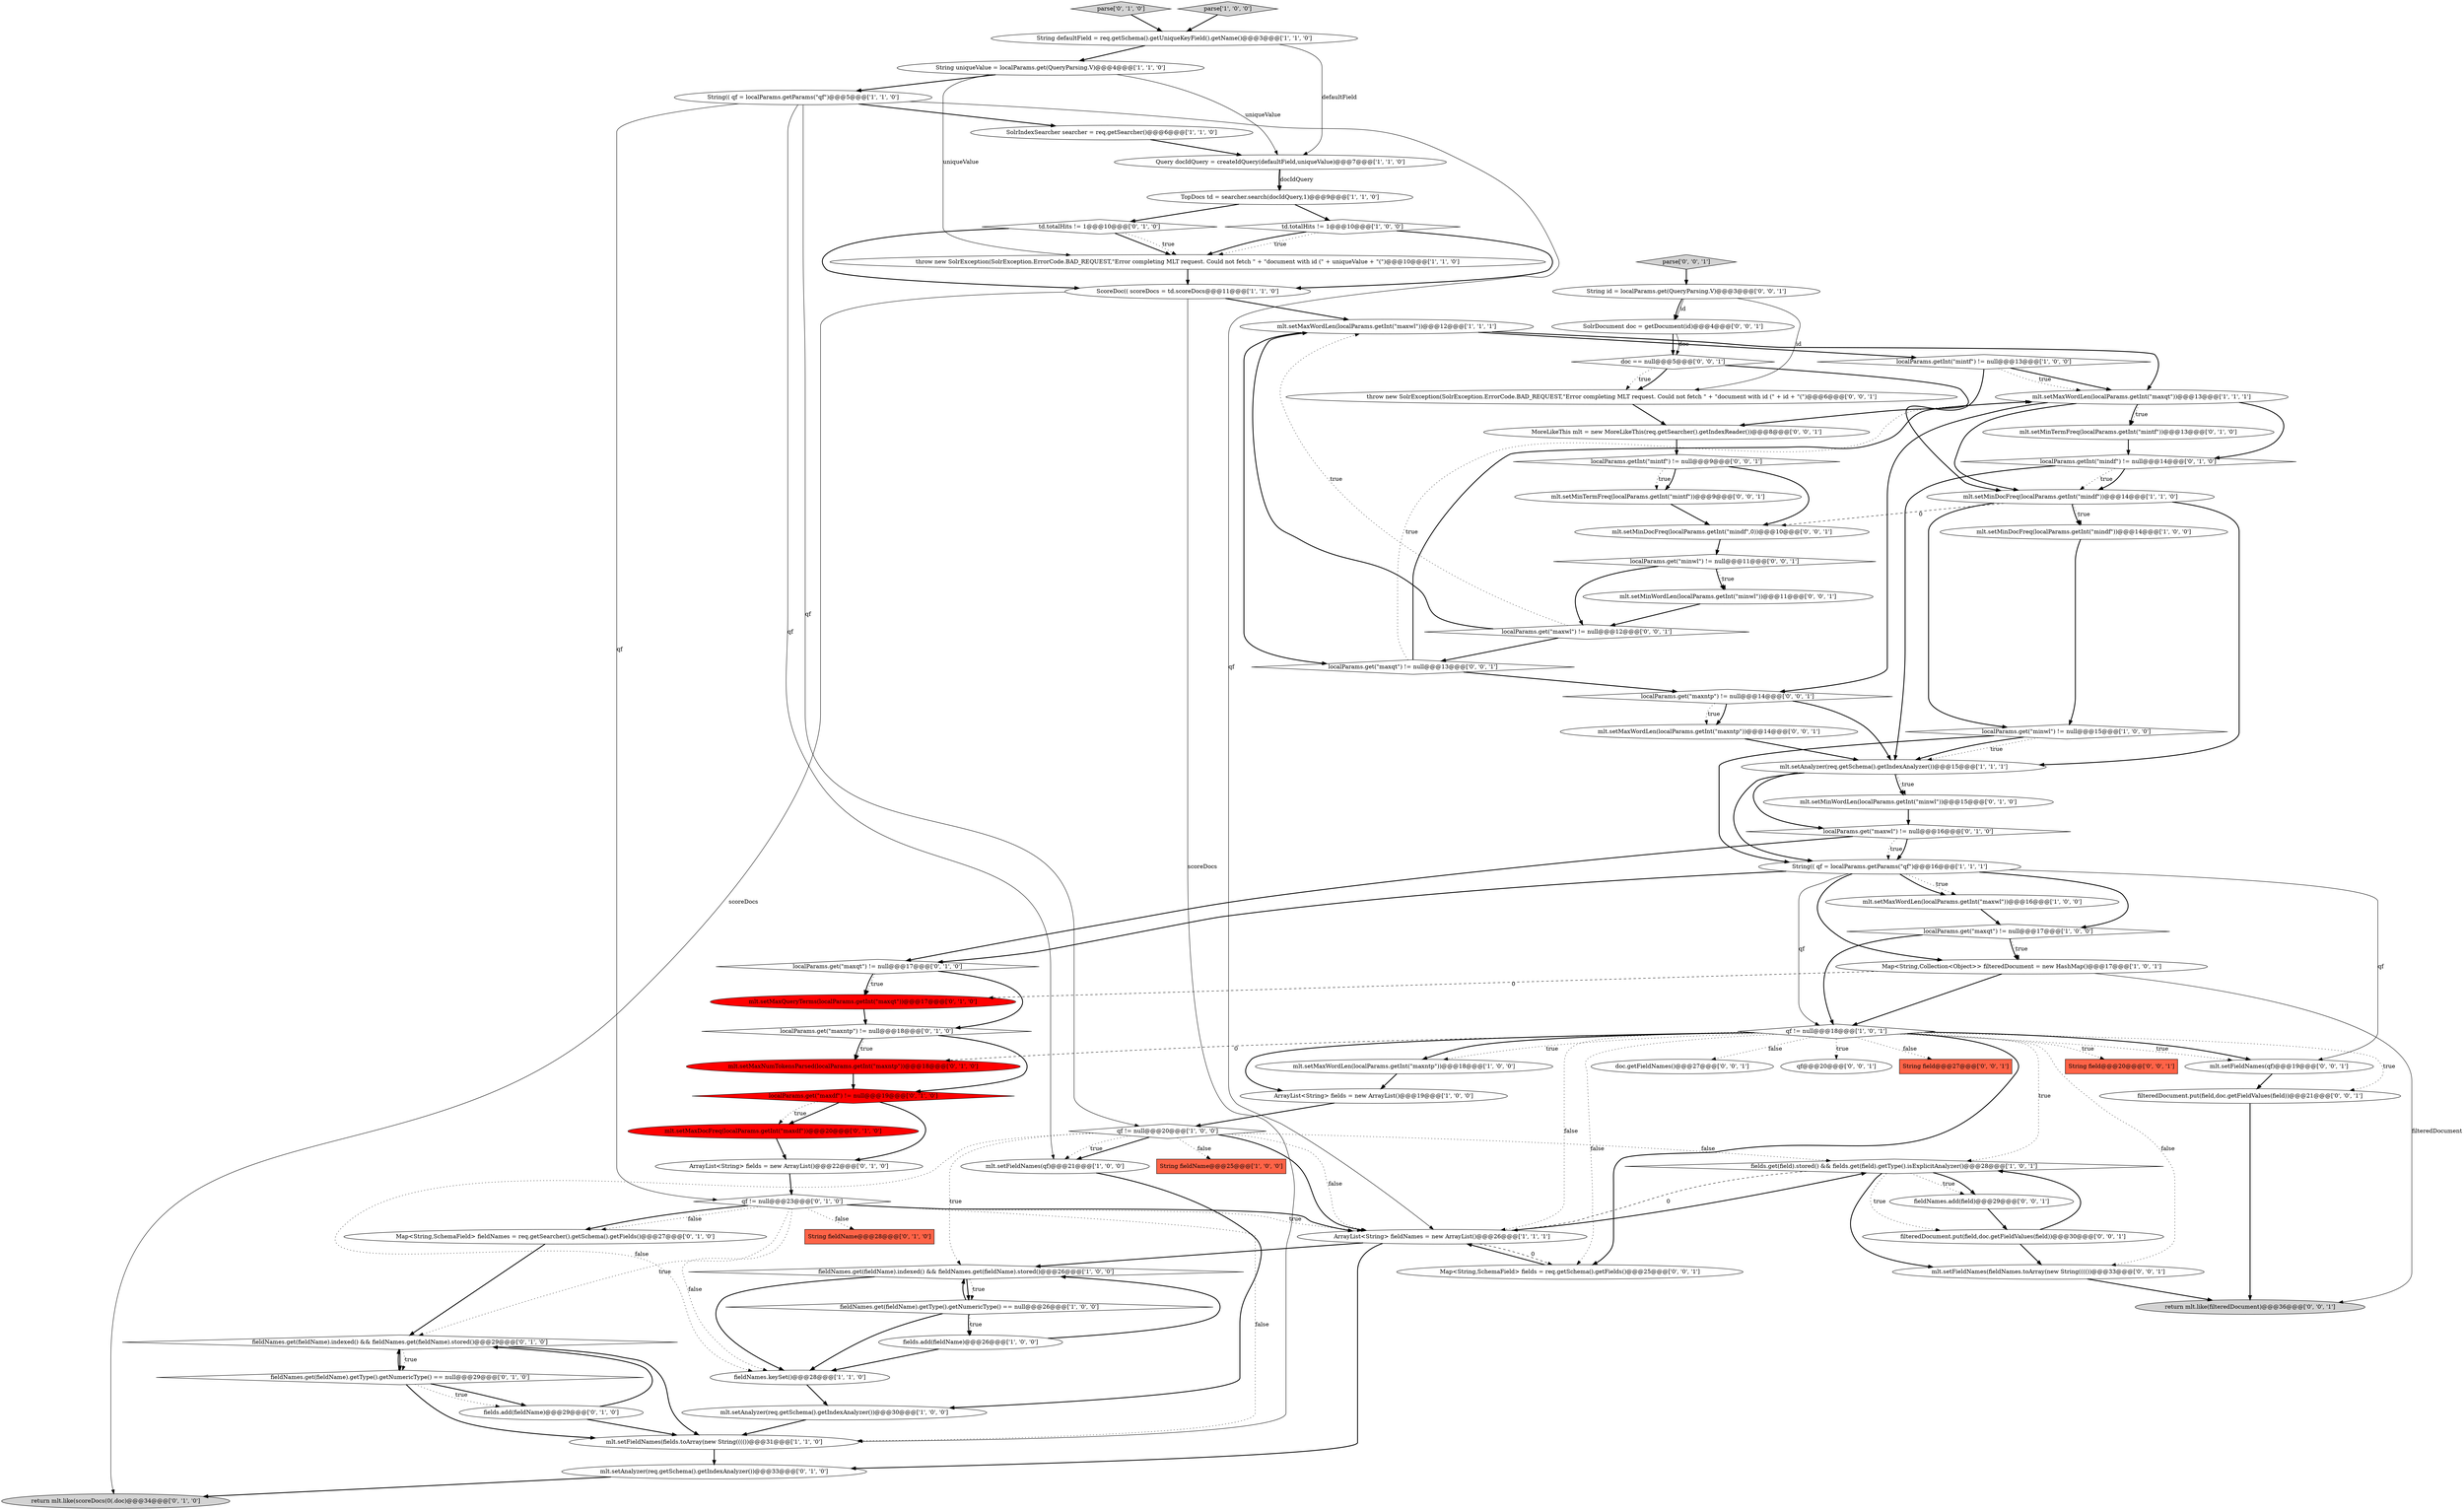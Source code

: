 digraph {
40 [style = filled, label = "Map<String,SchemaField> fieldNames = req.getSearcher().getSchema().getFields()@@@27@@@['0', '1', '0']", fillcolor = white, shape = ellipse image = "AAA0AAABBB2BBB"];
35 [style = filled, label = "localParams.get(\"maxwl\") != null@@@16@@@['0', '1', '0']", fillcolor = white, shape = diamond image = "AAA0AAABBB2BBB"];
6 [style = filled, label = "mlt.setFieldNames(qf)@@@21@@@['1', '0', '0']", fillcolor = white, shape = ellipse image = "AAA0AAABBB1BBB"];
33 [style = filled, label = "String uniqueValue = localParams.get(QueryParsing.V)@@@4@@@['1', '1', '0']", fillcolor = white, shape = ellipse image = "AAA0AAABBB1BBB"];
71 [style = filled, label = "String field@@@20@@@['0', '0', '1']", fillcolor = tomato, shape = box image = "AAA0AAABBB3BBB"];
47 [style = filled, label = "return mlt.like(scoreDocs(0(.doc)@@@34@@@['0', '1', '0']", fillcolor = lightgray, shape = ellipse image = "AAA0AAABBB2BBB"];
20 [style = filled, label = "mlt.setAnalyzer(req.getSchema().getIndexAnalyzer())@@@30@@@['1', '0', '0']", fillcolor = white, shape = ellipse image = "AAA0AAABBB1BBB"];
2 [style = filled, label = "String fieldName@@@25@@@['1', '0', '0']", fillcolor = tomato, shape = box image = "AAA0AAABBB1BBB"];
27 [style = filled, label = "fields.get(field).stored() && fields.get(field).getType().isExplicitAnalyzer()@@@28@@@['1', '0', '1']", fillcolor = white, shape = diamond image = "AAA0AAABBB1BBB"];
11 [style = filled, label = "String(( qf = localParams.getParams(\"qf\")@@@16@@@['1', '1', '1']", fillcolor = white, shape = ellipse image = "AAA0AAABBB1BBB"];
48 [style = filled, label = "mlt.setMinTermFreq(localParams.getInt(\"mintf\"))@@@13@@@['0', '1', '0']", fillcolor = white, shape = ellipse image = "AAA0AAABBB2BBB"];
28 [style = filled, label = "TopDocs td = searcher.search(docIdQuery,1)@@@9@@@['1', '1', '0']", fillcolor = white, shape = ellipse image = "AAA0AAABBB1BBB"];
30 [style = filled, label = "qf != null@@@20@@@['1', '0', '0']", fillcolor = white, shape = diamond image = "AAA0AAABBB1BBB"];
60 [style = filled, label = "fieldNames.add(field)@@@29@@@['0', '0', '1']", fillcolor = white, shape = ellipse image = "AAA0AAABBB3BBB"];
43 [style = filled, label = "mlt.setMaxNumTokensParsed(localParams.getInt(\"maxntp\"))@@@18@@@['0', '1', '0']", fillcolor = red, shape = ellipse image = "AAA1AAABBB2BBB"];
65 [style = filled, label = "String id = localParams.get(QueryParsing.V)@@@3@@@['0', '0', '1']", fillcolor = white, shape = ellipse image = "AAA0AAABBB3BBB"];
5 [style = filled, label = "mlt.setMaxWordLen(localParams.getInt(\"maxwl\"))@@@16@@@['1', '0', '0']", fillcolor = white, shape = ellipse image = "AAA0AAABBB1BBB"];
75 [style = filled, label = "mlt.setMinWordLen(localParams.getInt(\"minwl\"))@@@11@@@['0', '0', '1']", fillcolor = white, shape = ellipse image = "AAA0AAABBB3BBB"];
68 [style = filled, label = "mlt.setFieldNames(fieldNames.toArray(new String(((())@@@33@@@['0', '0', '1']", fillcolor = white, shape = ellipse image = "AAA0AAABBB3BBB"];
53 [style = filled, label = "localParams.get(\"maxdf\") != null@@@19@@@['0', '1', '0']", fillcolor = red, shape = diamond image = "AAA1AAABBB2BBB"];
46 [style = filled, label = "fields.add(fieldName)@@@29@@@['0', '1', '0']", fillcolor = white, shape = ellipse image = "AAA0AAABBB2BBB"];
3 [style = filled, label = "String(( qf = localParams.getParams(\"qf\")@@@5@@@['1', '1', '0']", fillcolor = white, shape = ellipse image = "AAA0AAABBB1BBB"];
32 [style = filled, label = "mlt.setMaxWordLen(localParams.getInt(\"maxqt\"))@@@13@@@['1', '1', '1']", fillcolor = white, shape = ellipse image = "AAA0AAABBB1BBB"];
61 [style = filled, label = "doc.getFieldNames()@@@27@@@['0', '0', '1']", fillcolor = white, shape = ellipse image = "AAA0AAABBB3BBB"];
4 [style = filled, label = "mlt.setMaxWordLen(localParams.getInt(\"maxwl\"))@@@12@@@['1', '1', '1']", fillcolor = white, shape = ellipse image = "AAA0AAABBB1BBB"];
62 [style = filled, label = "MoreLikeThis mlt = new MoreLikeThis(req.getSearcher().getIndexReader())@@@8@@@['0', '0', '1']", fillcolor = white, shape = ellipse image = "AAA0AAABBB3BBB"];
81 [style = filled, label = "Map<String,SchemaField> fields = req.getSchema().getFields()@@@25@@@['0', '0', '1']", fillcolor = white, shape = ellipse image = "AAA0AAABBB3BBB"];
24 [style = filled, label = "fieldNames.keySet()@@@28@@@['1', '1', '0']", fillcolor = white, shape = ellipse image = "AAA0AAABBB1BBB"];
9 [style = filled, label = "mlt.setFieldNames(fields.toArray(new String(((())@@@31@@@['1', '1', '0']", fillcolor = white, shape = ellipse image = "AAA0AAABBB1BBB"];
16 [style = filled, label = "localParams.get(\"minwl\") != null@@@15@@@['1', '0', '0']", fillcolor = white, shape = diamond image = "AAA0AAABBB1BBB"];
37 [style = filled, label = "mlt.setMinWordLen(localParams.getInt(\"minwl\"))@@@15@@@['0', '1', '0']", fillcolor = white, shape = ellipse image = "AAA0AAABBB2BBB"];
73 [style = filled, label = "parse['0', '0', '1']", fillcolor = lightgray, shape = diamond image = "AAA0AAABBB3BBB"];
51 [style = filled, label = "qf != null@@@23@@@['0', '1', '0']", fillcolor = white, shape = diamond image = "AAA0AAABBB2BBB"];
50 [style = filled, label = "fieldNames.get(fieldName).indexed() && fieldNames.get(fieldName).stored()@@@29@@@['0', '1', '0']", fillcolor = white, shape = diamond image = "AAA0AAABBB2BBB"];
63 [style = filled, label = "localParams.getInt(\"mintf\") != null@@@9@@@['0', '0', '1']", fillcolor = white, shape = diamond image = "AAA0AAABBB3BBB"];
45 [style = filled, label = "td.totalHits != 1@@@10@@@['0', '1', '0']", fillcolor = white, shape = diamond image = "AAA0AAABBB2BBB"];
19 [style = filled, label = "qf != null@@@18@@@['1', '0', '1']", fillcolor = white, shape = diamond image = "AAA0AAABBB1BBB"];
64 [style = filled, label = "localParams.get(\"minwl\") != null@@@11@@@['0', '0', '1']", fillcolor = white, shape = diamond image = "AAA0AAABBB3BBB"];
1 [style = filled, label = "mlt.setMinDocFreq(localParams.getInt(\"mindf\"))@@@14@@@['1', '0', '0']", fillcolor = white, shape = ellipse image = "AAA0AAABBB1BBB"];
26 [style = filled, label = "Map<String,Collection<Object>> filteredDocument = new HashMap()@@@17@@@['1', '0', '1']", fillcolor = white, shape = ellipse image = "AAA0AAABBB1BBB"];
15 [style = filled, label = "mlt.setMinDocFreq(localParams.getInt(\"mindf\"))@@@14@@@['1', '1', '0']", fillcolor = white, shape = ellipse image = "AAA0AAABBB1BBB"];
79 [style = filled, label = "qf@@@20@@@['0', '0', '1']", fillcolor = white, shape = ellipse image = "AAA0AAABBB3BBB"];
80 [style = filled, label = "localParams.get(\"maxwl\") != null@@@12@@@['0', '0', '1']", fillcolor = white, shape = diamond image = "AAA0AAABBB3BBB"];
57 [style = filled, label = "localParams.get(\"maxqt\") != null@@@13@@@['0', '0', '1']", fillcolor = white, shape = diamond image = "AAA0AAABBB3BBB"];
54 [style = filled, label = "fieldNames.get(fieldName).getType().getNumericType() == null@@@29@@@['0', '1', '0']", fillcolor = white, shape = diamond image = "AAA0AAABBB2BBB"];
59 [style = filled, label = "String field@@@27@@@['0', '0', '1']", fillcolor = tomato, shape = box image = "AAA0AAABBB3BBB"];
0 [style = filled, label = "fieldNames.get(fieldName).getType().getNumericType() == null@@@26@@@['1', '0', '0']", fillcolor = white, shape = diamond image = "AAA0AAABBB1BBB"];
10 [style = filled, label = "throw new SolrException(SolrException.ErrorCode.BAD_REQUEST,\"Error completing MLT request. Could not fetch \" + \"document with id (\" + uniqueValue + \"(\")@@@10@@@['1', '1', '0']", fillcolor = white, shape = ellipse image = "AAA0AAABBB1BBB"];
76 [style = filled, label = "mlt.setMinDocFreq(localParams.getInt(\"mindf\",0))@@@10@@@['0', '0', '1']", fillcolor = white, shape = ellipse image = "AAA0AAABBB3BBB"];
58 [style = filled, label = "mlt.setMinTermFreq(localParams.getInt(\"mintf\"))@@@9@@@['0', '0', '1']", fillcolor = white, shape = ellipse image = "AAA0AAABBB3BBB"];
42 [style = filled, label = "mlt.setMaxDocFreq(localParams.getInt(\"maxdf\"))@@@20@@@['0', '1', '0']", fillcolor = red, shape = ellipse image = "AAA1AAABBB2BBB"];
67 [style = filled, label = "filteredDocument.put(field,doc.getFieldValues(field))@@@30@@@['0', '0', '1']", fillcolor = white, shape = ellipse image = "AAA0AAABBB3BBB"];
55 [style = filled, label = "ArrayList<String> fields = new ArrayList()@@@22@@@['0', '1', '0']", fillcolor = white, shape = ellipse image = "AAA0AAABBB2BBB"];
8 [style = filled, label = "String defaultField = req.getSchema().getUniqueKeyField().getName()@@@3@@@['1', '1', '0']", fillcolor = white, shape = ellipse image = "AAA0AAABBB1BBB"];
38 [style = filled, label = "String fieldName@@@28@@@['0', '1', '0']", fillcolor = tomato, shape = box image = "AAA0AAABBB2BBB"];
52 [style = filled, label = "mlt.setAnalyzer(req.getSchema().getIndexAnalyzer())@@@33@@@['0', '1', '0']", fillcolor = white, shape = ellipse image = "AAA0AAABBB2BBB"];
78 [style = filled, label = "return mlt.like(filteredDocument)@@@36@@@['0', '0', '1']", fillcolor = lightgray, shape = ellipse image = "AAA0AAABBB3BBB"];
12 [style = filled, label = "Query docIdQuery = createIdQuery(defaultField,uniqueValue)@@@7@@@['1', '1', '0']", fillcolor = white, shape = ellipse image = "AAA0AAABBB1BBB"];
49 [style = filled, label = "mlt.setMaxQueryTerms(localParams.getInt(\"maxqt\"))@@@17@@@['0', '1', '0']", fillcolor = red, shape = ellipse image = "AAA1AAABBB2BBB"];
66 [style = filled, label = "SolrDocument doc = getDocument(id)@@@4@@@['0', '0', '1']", fillcolor = white, shape = ellipse image = "AAA0AAABBB3BBB"];
41 [style = filled, label = "parse['0', '1', '0']", fillcolor = lightgray, shape = diamond image = "AAA0AAABBB2BBB"];
69 [style = filled, label = "mlt.setFieldNames(qf)@@@19@@@['0', '0', '1']", fillcolor = white, shape = ellipse image = "AAA0AAABBB3BBB"];
56 [style = filled, label = "filteredDocument.put(field,doc.getFieldValues(field))@@@21@@@['0', '0', '1']", fillcolor = white, shape = ellipse image = "AAA0AAABBB3BBB"];
77 [style = filled, label = "throw new SolrException(SolrException.ErrorCode.BAD_REQUEST,\"Error completing MLT request. Could not fetch \" + \"document with id (\" + id + \"(\")@@@6@@@['0', '0', '1']", fillcolor = white, shape = ellipse image = "AAA0AAABBB3BBB"];
17 [style = filled, label = "ArrayList<String> fields = new ArrayList()@@@19@@@['1', '0', '0']", fillcolor = white, shape = ellipse image = "AAA0AAABBB1BBB"];
29 [style = filled, label = "fields.add(fieldName)@@@26@@@['1', '0', '0']", fillcolor = white, shape = ellipse image = "AAA0AAABBB1BBB"];
39 [style = filled, label = "localParams.get(\"maxntp\") != null@@@18@@@['0', '1', '0']", fillcolor = white, shape = diamond image = "AAA0AAABBB2BBB"];
72 [style = filled, label = "mlt.setMaxWordLen(localParams.getInt(\"maxntp\"))@@@14@@@['0', '0', '1']", fillcolor = white, shape = ellipse image = "AAA0AAABBB3BBB"];
14 [style = filled, label = "SolrIndexSearcher searcher = req.getSearcher()@@@6@@@['1', '1', '0']", fillcolor = white, shape = ellipse image = "AAA0AAABBB1BBB"];
44 [style = filled, label = "localParams.get(\"maxqt\") != null@@@17@@@['0', '1', '0']", fillcolor = white, shape = diamond image = "AAA0AAABBB2BBB"];
22 [style = filled, label = "localParams.getInt(\"mintf\") != null@@@13@@@['1', '0', '0']", fillcolor = white, shape = diamond image = "AAA0AAABBB1BBB"];
7 [style = filled, label = "td.totalHits != 1@@@10@@@['1', '0', '0']", fillcolor = white, shape = diamond image = "AAA0AAABBB1BBB"];
18 [style = filled, label = "mlt.setMaxWordLen(localParams.getInt(\"maxntp\"))@@@18@@@['1', '0', '0']", fillcolor = white, shape = ellipse image = "AAA0AAABBB1BBB"];
23 [style = filled, label = "ScoreDoc(( scoreDocs = td.scoreDocs@@@11@@@['1', '1', '0']", fillcolor = white, shape = ellipse image = "AAA0AAABBB1BBB"];
31 [style = filled, label = "fieldNames.get(fieldName).indexed() && fieldNames.get(fieldName).stored()@@@26@@@['1', '0', '0']", fillcolor = white, shape = diamond image = "AAA0AAABBB1BBB"];
34 [style = filled, label = "ArrayList<String> fieldNames = new ArrayList()@@@26@@@['1', '1', '1']", fillcolor = white, shape = ellipse image = "AAA0AAABBB1BBB"];
36 [style = filled, label = "localParams.getInt(\"mindf\") != null@@@14@@@['0', '1', '0']", fillcolor = white, shape = diamond image = "AAA0AAABBB2BBB"];
70 [style = filled, label = "doc == null@@@5@@@['0', '0', '1']", fillcolor = white, shape = diamond image = "AAA0AAABBB3BBB"];
74 [style = filled, label = "localParams.get(\"maxntp\") != null@@@14@@@['0', '0', '1']", fillcolor = white, shape = diamond image = "AAA0AAABBB3BBB"];
21 [style = filled, label = "parse['1', '0', '0']", fillcolor = lightgray, shape = diamond image = "AAA0AAABBB1BBB"];
13 [style = filled, label = "localParams.get(\"maxqt\") != null@@@17@@@['1', '0', '0']", fillcolor = white, shape = diamond image = "AAA0AAABBB1BBB"];
25 [style = filled, label = "mlt.setAnalyzer(req.getSchema().getIndexAnalyzer())@@@15@@@['1', '1', '1']", fillcolor = white, shape = ellipse image = "AAA0AAABBB1BBB"];
11->69 [style = solid, label="qf"];
27->67 [style = dotted, label="true"];
22->15 [style = bold, label=""];
64->80 [style = bold, label=""];
56->78 [style = bold, label=""];
73->65 [style = bold, label=""];
19->79 [style = dotted, label="true"];
76->64 [style = bold, label=""];
12->28 [style = solid, label="docIdQuery"];
20->9 [style = bold, label=""];
74->72 [style = bold, label=""];
15->25 [style = bold, label=""];
41->8 [style = bold, label=""];
21->8 [style = bold, label=""];
55->51 [style = bold, label=""];
44->49 [style = dotted, label="true"];
33->12 [style = solid, label="uniqueValue"];
30->6 [style = bold, label=""];
25->35 [style = bold, label=""];
26->49 [style = dashed, label="0"];
27->60 [style = dotted, label="true"];
3->6 [style = solid, label="qf"];
66->70 [style = solid, label="doc"];
52->47 [style = bold, label=""];
27->68 [style = bold, label=""];
49->39 [style = bold, label=""];
19->69 [style = dotted, label="true"];
33->10 [style = solid, label="uniqueValue"];
19->71 [style = dotted, label="true"];
51->9 [style = dotted, label="false"];
0->24 [style = bold, label=""];
43->53 [style = bold, label=""];
11->13 [style = bold, label=""];
80->57 [style = bold, label=""];
57->74 [style = bold, label=""];
67->68 [style = bold, label=""];
19->69 [style = bold, label=""];
68->78 [style = bold, label=""];
46->50 [style = bold, label=""];
9->52 [style = bold, label=""];
27->60 [style = bold, label=""];
50->54 [style = bold, label=""];
45->10 [style = bold, label=""];
28->45 [style = bold, label=""];
77->62 [style = bold, label=""];
67->27 [style = bold, label=""];
40->50 [style = bold, label=""];
19->18 [style = bold, label=""];
51->34 [style = dotted, label="true"];
7->10 [style = dotted, label="true"];
33->3 [style = bold, label=""];
12->28 [style = bold, label=""];
35->44 [style = bold, label=""];
30->34 [style = dotted, label="false"];
80->4 [style = bold, label=""];
54->46 [style = bold, label=""];
11->44 [style = bold, label=""];
34->52 [style = bold, label=""];
30->6 [style = dotted, label="true"];
22->32 [style = bold, label=""];
34->31 [style = bold, label=""];
0->29 [style = bold, label=""];
30->34 [style = bold, label=""];
65->66 [style = bold, label=""];
44->49 [style = bold, label=""];
11->5 [style = dotted, label="true"];
19->27 [style = dotted, label="true"];
39->43 [style = dotted, label="true"];
64->75 [style = bold, label=""];
24->20 [style = bold, label=""];
57->32 [style = bold, label=""];
19->68 [style = dotted, label="false"];
36->25 [style = bold, label=""];
25->37 [style = bold, label=""];
1->16 [style = bold, label=""];
58->76 [style = bold, label=""];
30->24 [style = dotted, label="false"];
7->23 [style = bold, label=""];
3->51 [style = solid, label="qf"];
32->36 [style = bold, label=""];
32->48 [style = bold, label=""];
16->25 [style = dotted, label="true"];
22->32 [style = dotted, label="true"];
3->34 [style = solid, label="qf"];
4->22 [style = bold, label=""];
19->81 [style = bold, label=""];
0->31 [style = bold, label=""];
11->26 [style = bold, label=""];
8->33 [style = bold, label=""];
66->70 [style = bold, label=""];
81->34 [style = bold, label=""];
46->9 [style = bold, label=""];
65->66 [style = solid, label="id"];
51->24 [style = dotted, label="false"];
45->23 [style = bold, label=""];
4->57 [style = bold, label=""];
36->15 [style = dotted, label="true"];
13->26 [style = dotted, label="true"];
50->54 [style = dotted, label="true"];
31->0 [style = bold, label=""];
31->24 [style = bold, label=""];
3->30 [style = solid, label="qf"];
53->42 [style = bold, label=""];
23->47 [style = solid, label="scoreDocs"];
19->18 [style = dotted, label="true"];
19->59 [style = dotted, label="false"];
34->81 [style = dashed, label="0"];
80->4 [style = dotted, label="true"];
26->78 [style = solid, label="filteredDocument"];
19->17 [style = bold, label=""];
51->40 [style = dotted, label="false"];
65->77 [style = solid, label="id"];
26->19 [style = bold, label=""];
42->55 [style = bold, label=""];
39->53 [style = bold, label=""];
31->0 [style = dotted, label="true"];
74->25 [style = bold, label=""];
19->34 [style = dotted, label="false"];
53->42 [style = dotted, label="true"];
6->20 [style = bold, label=""];
69->56 [style = bold, label=""];
51->40 [style = bold, label=""];
11->5 [style = bold, label=""];
13->19 [style = bold, label=""];
11->19 [style = solid, label="qf"];
74->72 [style = dotted, label="true"];
13->26 [style = bold, label=""];
10->23 [style = bold, label=""];
70->77 [style = dotted, label="true"];
5->13 [style = bold, label=""];
19->56 [style = dotted, label="true"];
30->2 [style = dotted, label="false"];
23->9 [style = solid, label="scoreDocs"];
64->75 [style = dotted, label="true"];
37->35 [style = bold, label=""];
30->31 [style = dotted, label="true"];
57->32 [style = dotted, label="true"];
15->1 [style = bold, label=""];
53->55 [style = bold, label=""];
25->37 [style = dotted, label="true"];
75->80 [style = bold, label=""];
19->81 [style = dotted, label="false"];
32->74 [style = bold, label=""];
16->11 [style = bold, label=""];
48->36 [style = bold, label=""];
50->9 [style = bold, label=""];
72->25 [style = bold, label=""];
45->10 [style = dotted, label="true"];
51->38 [style = dotted, label="false"];
54->46 [style = dotted, label="true"];
7->10 [style = bold, label=""];
63->58 [style = dotted, label="true"];
29->31 [style = bold, label=""];
3->14 [style = bold, label=""];
36->15 [style = bold, label=""];
39->43 [style = bold, label=""];
28->7 [style = bold, label=""];
23->4 [style = bold, label=""];
18->17 [style = bold, label=""];
70->77 [style = bold, label=""];
70->62 [style = bold, label=""];
62->63 [style = bold, label=""];
19->61 [style = dotted, label="false"];
16->25 [style = bold, label=""];
17->30 [style = bold, label=""];
15->76 [style = dashed, label="0"];
15->16 [style = bold, label=""];
44->39 [style = bold, label=""];
35->11 [style = dotted, label="true"];
8->12 [style = solid, label="defaultField"];
54->50 [style = bold, label=""];
63->58 [style = bold, label=""];
60->67 [style = bold, label=""];
0->29 [style = dotted, label="true"];
32->48 [style = dotted, label="true"];
25->11 [style = bold, label=""];
15->1 [style = dotted, label="true"];
19->43 [style = dashed, label="0"];
14->12 [style = bold, label=""];
63->76 [style = bold, label=""];
54->9 [style = bold, label=""];
32->15 [style = bold, label=""];
30->27 [style = dotted, label="false"];
51->34 [style = bold, label=""];
51->50 [style = dotted, label="true"];
29->24 [style = bold, label=""];
27->34 [style = dashed, label="0"];
4->32 [style = bold, label=""];
34->27 [style = bold, label=""];
35->11 [style = bold, label=""];
}
